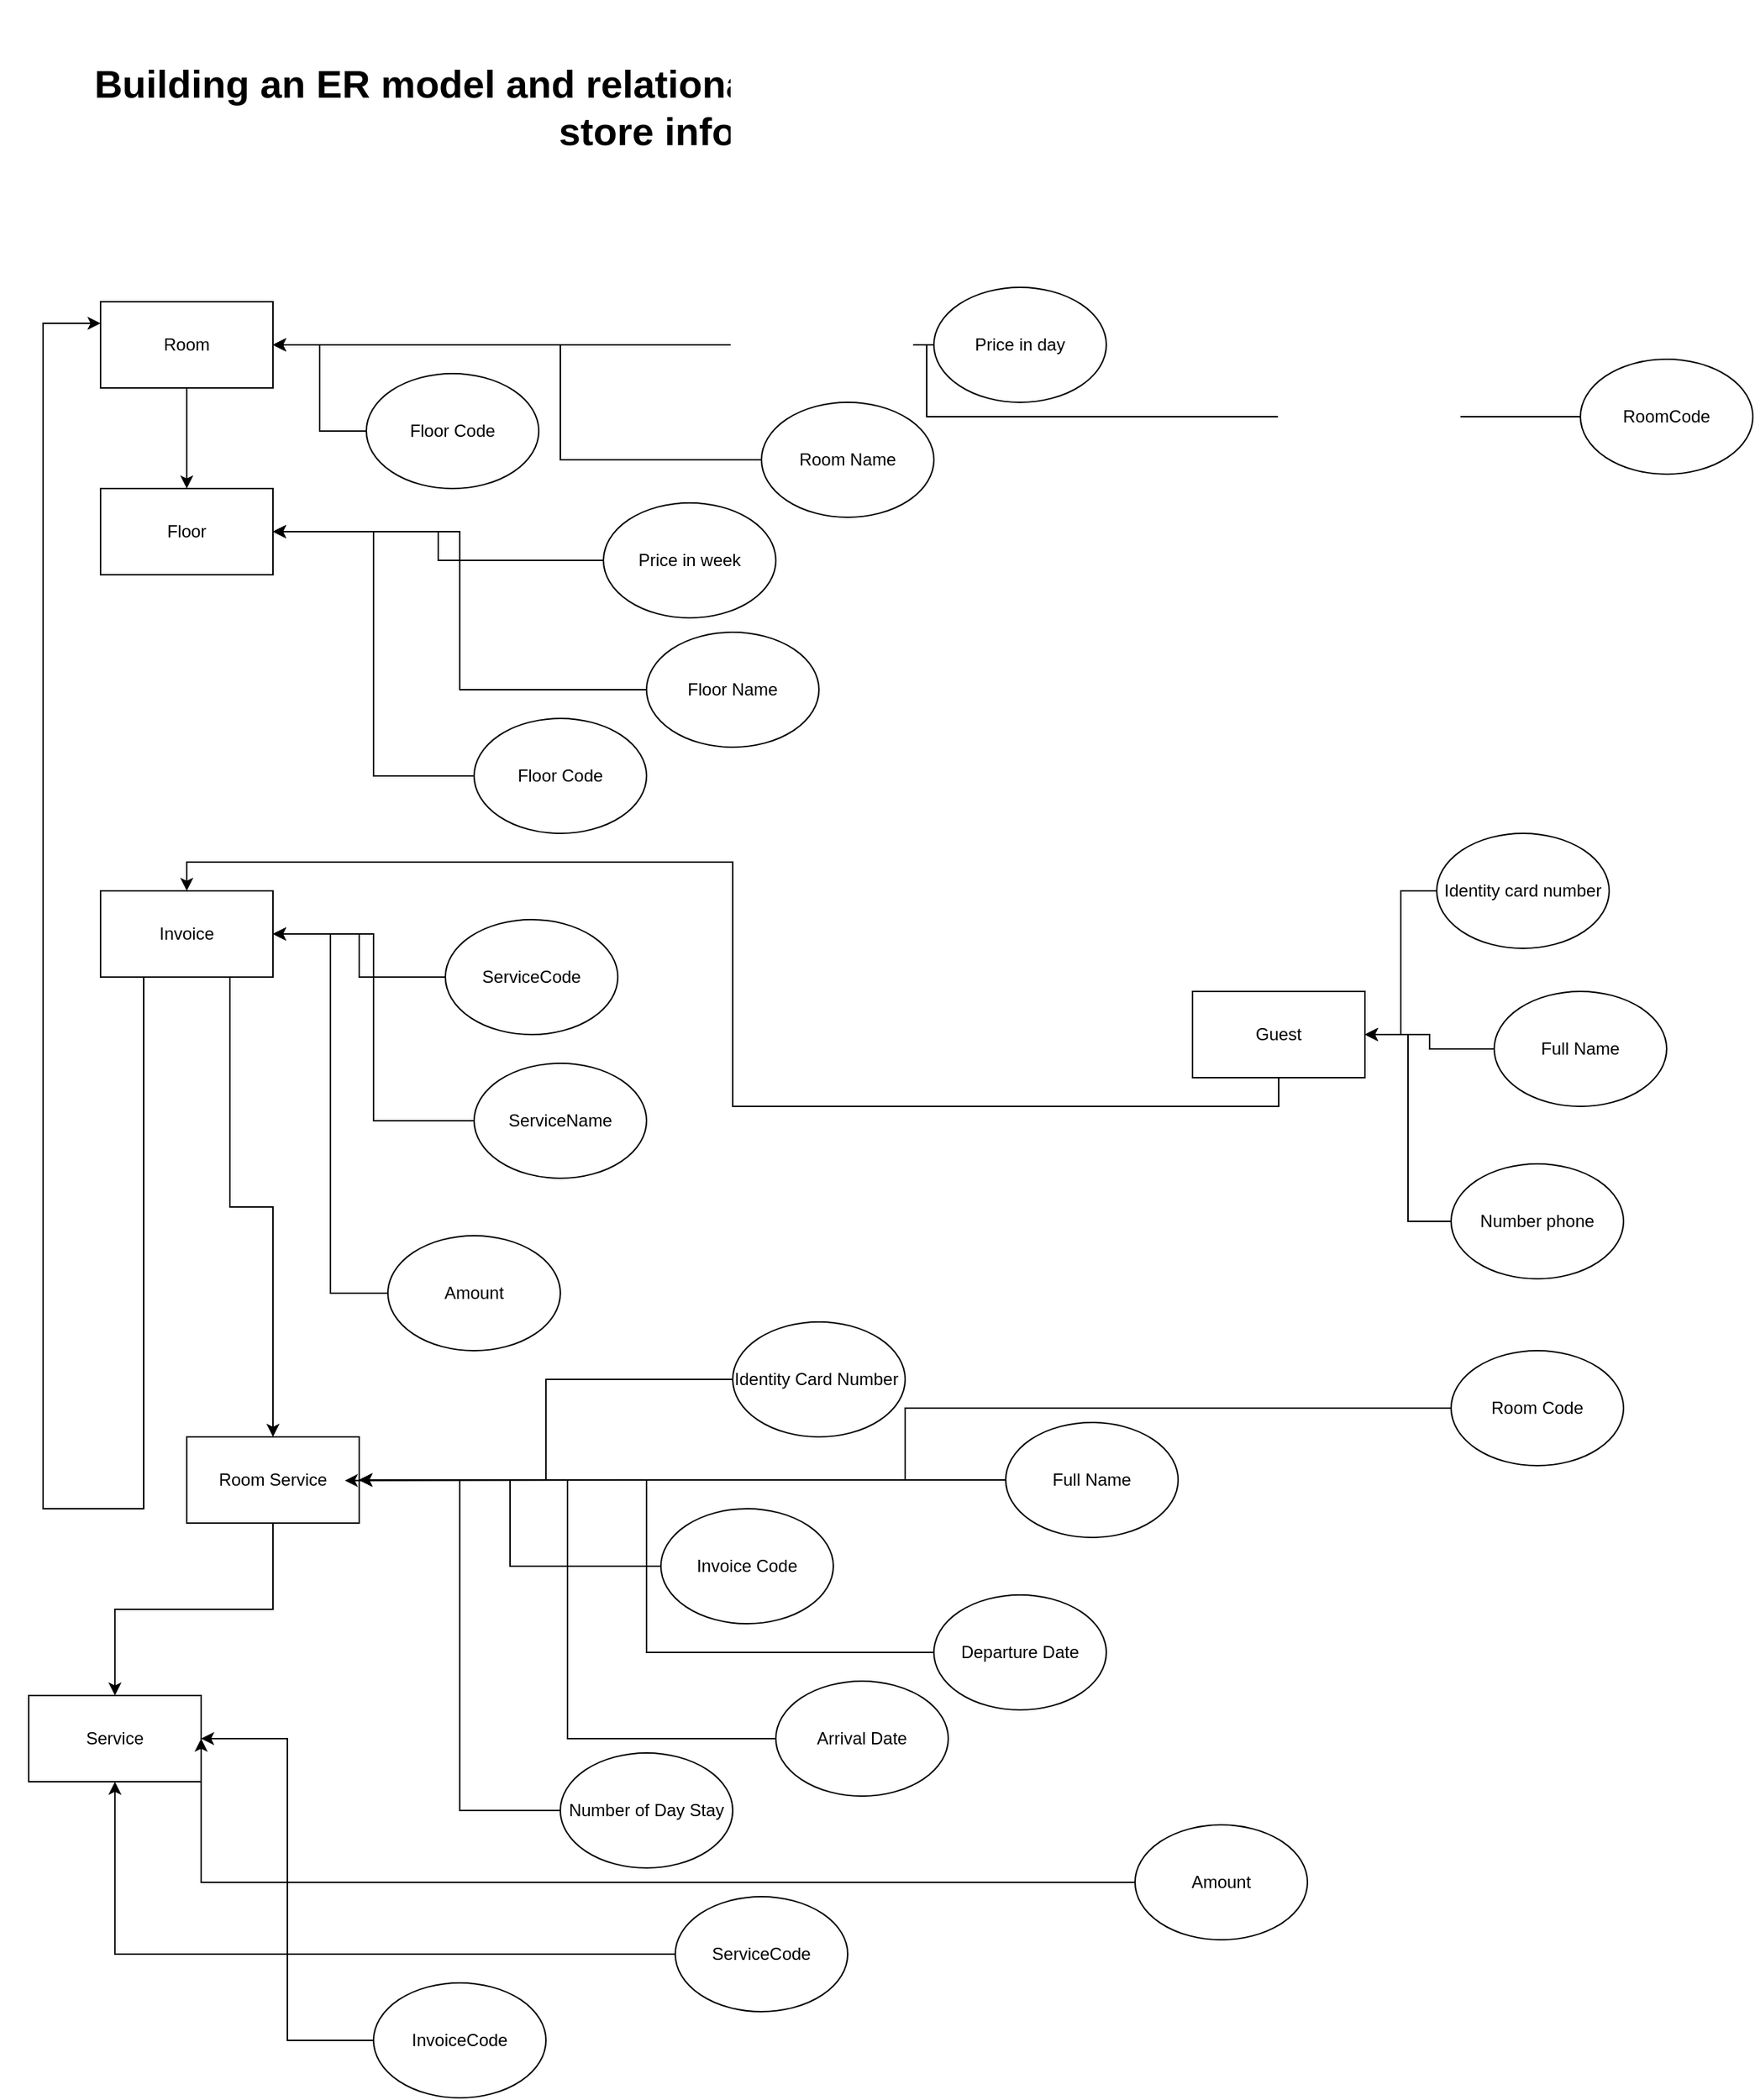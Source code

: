 <mxfile version="24.6.4" type="device">
  <diagram name="Page-1" id="uF7MRl9kktcTlbCIKrxW">
    <mxGraphModel dx="2100" dy="2342" grid="1" gridSize="10" guides="1" tooltips="1" connect="1" arrows="1" fold="1" page="1" pageScale="1" pageWidth="850" pageHeight="1100" math="0" shadow="0">
      <root>
        <mxCell id="0" />
        <mxCell id="1" parent="0" />
        <mxCell id="CoDhNpn2z_PDMj0RKJk9-30" style="edgeStyle=orthogonalEdgeStyle;rounded=0;orthogonalLoop=1;jettySize=auto;html=1;exitX=0.5;exitY=1;exitDx=0;exitDy=0;" edge="1" parent="1" source="CoDhNpn2z_PDMj0RKJk9-1" target="CoDhNpn2z_PDMj0RKJk9-2">
          <mxGeometry relative="1" as="geometry" />
        </mxCell>
        <mxCell id="CoDhNpn2z_PDMj0RKJk9-1" value="Room" style="rounded=0;whiteSpace=wrap;html=1;" vertex="1" parent="1">
          <mxGeometry x="120" y="60" width="120" height="60" as="geometry" />
        </mxCell>
        <mxCell id="CoDhNpn2z_PDMj0RKJk9-2" value="Floor" style="rounded=0;whiteSpace=wrap;html=1;" vertex="1" parent="1">
          <mxGeometry x="120" y="190" width="120" height="60" as="geometry" />
        </mxCell>
        <mxCell id="CoDhNpn2z_PDMj0RKJk9-31" style="edgeStyle=orthogonalEdgeStyle;rounded=0;orthogonalLoop=1;jettySize=auto;html=1;exitX=0.5;exitY=1;exitDx=0;exitDy=0;entryX=0.5;entryY=0;entryDx=0;entryDy=0;" edge="1" parent="1" source="CoDhNpn2z_PDMj0RKJk9-3" target="CoDhNpn2z_PDMj0RKJk9-5">
          <mxGeometry relative="1" as="geometry" />
        </mxCell>
        <mxCell id="CoDhNpn2z_PDMj0RKJk9-3" value="Guest" style="rounded=0;whiteSpace=wrap;html=1;" vertex="1" parent="1">
          <mxGeometry x="880" y="540" width="120" height="60" as="geometry" />
        </mxCell>
        <mxCell id="CoDhNpn2z_PDMj0RKJk9-4" value="Service" style="rounded=0;whiteSpace=wrap;html=1;" vertex="1" parent="1">
          <mxGeometry x="70" y="1030" width="120" height="60" as="geometry" />
        </mxCell>
        <mxCell id="CoDhNpn2z_PDMj0RKJk9-60" style="edgeStyle=orthogonalEdgeStyle;rounded=0;orthogonalLoop=1;jettySize=auto;html=1;exitX=0.5;exitY=1;exitDx=0;exitDy=0;entryX=0;entryY=0.25;entryDx=0;entryDy=0;" edge="1" parent="1" source="CoDhNpn2z_PDMj0RKJk9-5" target="CoDhNpn2z_PDMj0RKJk9-1">
          <mxGeometry relative="1" as="geometry">
            <Array as="points">
              <mxPoint x="150" y="900" />
              <mxPoint x="80" y="900" />
              <mxPoint x="80" y="75" />
            </Array>
          </mxGeometry>
        </mxCell>
        <mxCell id="CoDhNpn2z_PDMj0RKJk9-63" style="edgeStyle=orthogonalEdgeStyle;rounded=0;orthogonalLoop=1;jettySize=auto;html=1;exitX=0.75;exitY=1;exitDx=0;exitDy=0;entryX=0.5;entryY=0;entryDx=0;entryDy=0;" edge="1" parent="1" source="CoDhNpn2z_PDMj0RKJk9-5" target="CoDhNpn2z_PDMj0RKJk9-6">
          <mxGeometry relative="1" as="geometry" />
        </mxCell>
        <mxCell id="CoDhNpn2z_PDMj0RKJk9-5" value="Invoice" style="rounded=0;whiteSpace=wrap;html=1;" vertex="1" parent="1">
          <mxGeometry x="120" y="470" width="120" height="60" as="geometry" />
        </mxCell>
        <mxCell id="CoDhNpn2z_PDMj0RKJk9-64" style="edgeStyle=orthogonalEdgeStyle;rounded=0;orthogonalLoop=1;jettySize=auto;html=1;exitX=0.5;exitY=1;exitDx=0;exitDy=0;entryX=0.5;entryY=0;entryDx=0;entryDy=0;" edge="1" parent="1" source="CoDhNpn2z_PDMj0RKJk9-6" target="CoDhNpn2z_PDMj0RKJk9-4">
          <mxGeometry relative="1" as="geometry" />
        </mxCell>
        <mxCell id="CoDhNpn2z_PDMj0RKJk9-6" value="Room Service" style="rounded=0;whiteSpace=wrap;html=1;" vertex="1" parent="1">
          <mxGeometry x="180" y="850" width="120" height="60" as="geometry" />
        </mxCell>
        <mxCell id="CoDhNpn2z_PDMj0RKJk9-38" style="edgeStyle=orthogonalEdgeStyle;rounded=0;orthogonalLoop=1;jettySize=auto;html=1;exitX=0;exitY=0.5;exitDx=0;exitDy=0;entryX=1;entryY=0.5;entryDx=0;entryDy=0;" edge="1" parent="1" source="CoDhNpn2z_PDMj0RKJk9-7" target="CoDhNpn2z_PDMj0RKJk9-2">
          <mxGeometry relative="1" as="geometry" />
        </mxCell>
        <mxCell id="CoDhNpn2z_PDMj0RKJk9-7" value="Floor Code" style="ellipse;whiteSpace=wrap;html=1;" vertex="1" parent="1">
          <mxGeometry x="380" y="350" width="120" height="80" as="geometry" />
        </mxCell>
        <mxCell id="CoDhNpn2z_PDMj0RKJk9-37" style="edgeStyle=orthogonalEdgeStyle;rounded=0;orthogonalLoop=1;jettySize=auto;html=1;exitX=0;exitY=0.5;exitDx=0;exitDy=0;entryX=1;entryY=0.5;entryDx=0;entryDy=0;" edge="1" parent="1" source="CoDhNpn2z_PDMj0RKJk9-8" target="CoDhNpn2z_PDMj0RKJk9-2">
          <mxGeometry relative="1" as="geometry" />
        </mxCell>
        <mxCell id="CoDhNpn2z_PDMj0RKJk9-8" value="Price in week" style="ellipse;whiteSpace=wrap;html=1;" vertex="1" parent="1">
          <mxGeometry x="470" y="200" width="120" height="80" as="geometry" />
        </mxCell>
        <mxCell id="CoDhNpn2z_PDMj0RKJk9-34" style="edgeStyle=orthogonalEdgeStyle;rounded=0;orthogonalLoop=1;jettySize=auto;html=1;exitX=0;exitY=0.5;exitDx=0;exitDy=0;" edge="1" parent="1" source="CoDhNpn2z_PDMj0RKJk9-9">
          <mxGeometry relative="1" as="geometry">
            <mxPoint x="240" y="90" as="targetPoint" />
          </mxGeometry>
        </mxCell>
        <mxCell id="CoDhNpn2z_PDMj0RKJk9-9" value="Price in day" style="ellipse;whiteSpace=wrap;html=1;" vertex="1" parent="1">
          <mxGeometry x="700" y="50" width="120" height="80" as="geometry" />
        </mxCell>
        <mxCell id="CoDhNpn2z_PDMj0RKJk9-33" style="edgeStyle=orthogonalEdgeStyle;rounded=0;orthogonalLoop=1;jettySize=auto;html=1;exitX=0;exitY=0.5;exitDx=0;exitDy=0;entryX=1;entryY=0.5;entryDx=0;entryDy=0;" edge="1" parent="1" source="CoDhNpn2z_PDMj0RKJk9-10" target="CoDhNpn2z_PDMj0RKJk9-1">
          <mxGeometry relative="1" as="geometry" />
        </mxCell>
        <mxCell id="CoDhNpn2z_PDMj0RKJk9-10" value="Floor Code" style="ellipse;whiteSpace=wrap;html=1;" vertex="1" parent="1">
          <mxGeometry x="305" y="110" width="120" height="80" as="geometry" />
        </mxCell>
        <mxCell id="CoDhNpn2z_PDMj0RKJk9-35" style="edgeStyle=orthogonalEdgeStyle;rounded=0;orthogonalLoop=1;jettySize=auto;html=1;exitX=0;exitY=0.5;exitDx=0;exitDy=0;entryX=1;entryY=0.5;entryDx=0;entryDy=0;" edge="1" parent="1" source="CoDhNpn2z_PDMj0RKJk9-11" target="CoDhNpn2z_PDMj0RKJk9-1">
          <mxGeometry relative="1" as="geometry">
            <Array as="points">
              <mxPoint x="440" y="170" />
              <mxPoint x="440" y="90" />
            </Array>
          </mxGeometry>
        </mxCell>
        <mxCell id="CoDhNpn2z_PDMj0RKJk9-11" value="Room Name" style="ellipse;whiteSpace=wrap;html=1;" vertex="1" parent="1">
          <mxGeometry x="580" y="130" width="120" height="80" as="geometry" />
        </mxCell>
        <mxCell id="CoDhNpn2z_PDMj0RKJk9-36" style="edgeStyle=orthogonalEdgeStyle;rounded=0;orthogonalLoop=1;jettySize=auto;html=1;exitX=0;exitY=0.5;exitDx=0;exitDy=0;entryX=1;entryY=0.5;entryDx=0;entryDy=0;" edge="1" parent="1" source="CoDhNpn2z_PDMj0RKJk9-12" target="CoDhNpn2z_PDMj0RKJk9-1">
          <mxGeometry relative="1" as="geometry" />
        </mxCell>
        <mxCell id="CoDhNpn2z_PDMj0RKJk9-12" value="RoomCode" style="ellipse;whiteSpace=wrap;html=1;" vertex="1" parent="1">
          <mxGeometry x="1150" y="100" width="120" height="80" as="geometry" />
        </mxCell>
        <mxCell id="CoDhNpn2z_PDMj0RKJk9-41" style="edgeStyle=orthogonalEdgeStyle;rounded=0;orthogonalLoop=1;jettySize=auto;html=1;exitX=0;exitY=0.5;exitDx=0;exitDy=0;entryX=1;entryY=0.5;entryDx=0;entryDy=0;" edge="1" parent="1" source="CoDhNpn2z_PDMj0RKJk9-13" target="CoDhNpn2z_PDMj0RKJk9-3">
          <mxGeometry relative="1" as="geometry" />
        </mxCell>
        <mxCell id="CoDhNpn2z_PDMj0RKJk9-13" value="Identity card number" style="ellipse;whiteSpace=wrap;html=1;" vertex="1" parent="1">
          <mxGeometry x="1050" y="430" width="120" height="80" as="geometry" />
        </mxCell>
        <mxCell id="CoDhNpn2z_PDMj0RKJk9-39" style="edgeStyle=orthogonalEdgeStyle;rounded=0;orthogonalLoop=1;jettySize=auto;html=1;exitX=0;exitY=0.5;exitDx=0;exitDy=0;entryX=1;entryY=0.5;entryDx=0;entryDy=0;" edge="1" parent="1" source="CoDhNpn2z_PDMj0RKJk9-14" target="CoDhNpn2z_PDMj0RKJk9-2">
          <mxGeometry relative="1" as="geometry" />
        </mxCell>
        <mxCell id="CoDhNpn2z_PDMj0RKJk9-14" value="Floor Name" style="ellipse;whiteSpace=wrap;html=1;" vertex="1" parent="1">
          <mxGeometry x="500" y="290" width="120" height="80" as="geometry" />
        </mxCell>
        <mxCell id="CoDhNpn2z_PDMj0RKJk9-45" style="edgeStyle=orthogonalEdgeStyle;rounded=0;orthogonalLoop=1;jettySize=auto;html=1;exitX=0;exitY=0.5;exitDx=0;exitDy=0;entryX=1;entryY=0.5;entryDx=0;entryDy=0;" edge="1" parent="1" source="CoDhNpn2z_PDMj0RKJk9-15" target="CoDhNpn2z_PDMj0RKJk9-5">
          <mxGeometry relative="1" as="geometry" />
        </mxCell>
        <mxCell id="CoDhNpn2z_PDMj0RKJk9-15" value="ServiceCode" style="ellipse;whiteSpace=wrap;html=1;" vertex="1" parent="1">
          <mxGeometry x="360" y="490" width="120" height="80" as="geometry" />
        </mxCell>
        <mxCell id="CoDhNpn2z_PDMj0RKJk9-43" style="edgeStyle=orthogonalEdgeStyle;rounded=0;orthogonalLoop=1;jettySize=auto;html=1;entryX=1;entryY=0.5;entryDx=0;entryDy=0;" edge="1" parent="1" source="CoDhNpn2z_PDMj0RKJk9-16" target="CoDhNpn2z_PDMj0RKJk9-3">
          <mxGeometry relative="1" as="geometry" />
        </mxCell>
        <mxCell id="CoDhNpn2z_PDMj0RKJk9-16" value="Number phone" style="ellipse;whiteSpace=wrap;html=1;" vertex="1" parent="1">
          <mxGeometry x="1060" y="660" width="120" height="80" as="geometry" />
        </mxCell>
        <mxCell id="CoDhNpn2z_PDMj0RKJk9-42" style="edgeStyle=orthogonalEdgeStyle;rounded=0;orthogonalLoop=1;jettySize=auto;html=1;exitX=0;exitY=0.5;exitDx=0;exitDy=0;entryX=1;entryY=0.5;entryDx=0;entryDy=0;" edge="1" parent="1" source="CoDhNpn2z_PDMj0RKJk9-17" target="CoDhNpn2z_PDMj0RKJk9-3">
          <mxGeometry relative="1" as="geometry" />
        </mxCell>
        <mxCell id="CoDhNpn2z_PDMj0RKJk9-17" value="Full Name" style="ellipse;whiteSpace=wrap;html=1;" vertex="1" parent="1">
          <mxGeometry x="1090" y="540" width="120" height="80" as="geometry" />
        </mxCell>
        <mxCell id="CoDhNpn2z_PDMj0RKJk9-50" style="edgeStyle=orthogonalEdgeStyle;rounded=0;orthogonalLoop=1;jettySize=auto;html=1;exitX=0;exitY=0.5;exitDx=0;exitDy=0;entryX=1;entryY=0.5;entryDx=0;entryDy=0;" edge="1" parent="1" source="CoDhNpn2z_PDMj0RKJk9-18" target="CoDhNpn2z_PDMj0RKJk9-6">
          <mxGeometry relative="1" as="geometry" />
        </mxCell>
        <mxCell id="CoDhNpn2z_PDMj0RKJk9-18" value="Invoice Code" style="ellipse;whiteSpace=wrap;html=1;" vertex="1" parent="1">
          <mxGeometry x="510" y="900" width="120" height="80" as="geometry" />
        </mxCell>
        <mxCell id="CoDhNpn2z_PDMj0RKJk9-49" style="edgeStyle=orthogonalEdgeStyle;rounded=0;orthogonalLoop=1;jettySize=auto;html=1;exitX=0;exitY=0.5;exitDx=0;exitDy=0;entryX=1;entryY=0.5;entryDx=0;entryDy=0;" edge="1" parent="1" source="CoDhNpn2z_PDMj0RKJk9-19" target="CoDhNpn2z_PDMj0RKJk9-5">
          <mxGeometry relative="1" as="geometry" />
        </mxCell>
        <mxCell id="CoDhNpn2z_PDMj0RKJk9-19" value="Amount" style="ellipse;whiteSpace=wrap;html=1;" vertex="1" parent="1">
          <mxGeometry x="320" y="710" width="120" height="80" as="geometry" />
        </mxCell>
        <mxCell id="CoDhNpn2z_PDMj0RKJk9-48" style="edgeStyle=orthogonalEdgeStyle;rounded=0;orthogonalLoop=1;jettySize=auto;html=1;exitX=0;exitY=0.5;exitDx=0;exitDy=0;entryX=1;entryY=0.5;entryDx=0;entryDy=0;" edge="1" parent="1" source="CoDhNpn2z_PDMj0RKJk9-20" target="CoDhNpn2z_PDMj0RKJk9-5">
          <mxGeometry relative="1" as="geometry">
            <mxPoint x="210" y="850" as="targetPoint" />
          </mxGeometry>
        </mxCell>
        <mxCell id="CoDhNpn2z_PDMj0RKJk9-20" value="ServiceName" style="ellipse;whiteSpace=wrap;html=1;" vertex="1" parent="1">
          <mxGeometry x="380" y="590" width="120" height="80" as="geometry" />
        </mxCell>
        <mxCell id="CoDhNpn2z_PDMj0RKJk9-54" style="edgeStyle=orthogonalEdgeStyle;rounded=0;orthogonalLoop=1;jettySize=auto;html=1;exitX=0;exitY=0.5;exitDx=0;exitDy=0;entryX=1;entryY=0.5;entryDx=0;entryDy=0;" edge="1" parent="1" source="CoDhNpn2z_PDMj0RKJk9-21" target="CoDhNpn2z_PDMj0RKJk9-6">
          <mxGeometry relative="1" as="geometry" />
        </mxCell>
        <mxCell id="CoDhNpn2z_PDMj0RKJk9-21" value="Number of Day Stay" style="ellipse;whiteSpace=wrap;html=1;" vertex="1" parent="1">
          <mxGeometry x="440" y="1070" width="120" height="80" as="geometry" />
        </mxCell>
        <mxCell id="CoDhNpn2z_PDMj0RKJk9-72" style="edgeStyle=orthogonalEdgeStyle;rounded=0;orthogonalLoop=1;jettySize=auto;html=1;entryX=1;entryY=0.5;entryDx=0;entryDy=0;" edge="1" parent="1" source="CoDhNpn2z_PDMj0RKJk9-22" target="CoDhNpn2z_PDMj0RKJk9-6">
          <mxGeometry relative="1" as="geometry" />
        </mxCell>
        <mxCell id="CoDhNpn2z_PDMj0RKJk9-22" value="Room Code" style="ellipse;whiteSpace=wrap;html=1;" vertex="1" parent="1">
          <mxGeometry x="1060" y="790" width="120" height="80" as="geometry" />
        </mxCell>
        <mxCell id="CoDhNpn2z_PDMj0RKJk9-68" style="edgeStyle=orthogonalEdgeStyle;rounded=0;orthogonalLoop=1;jettySize=auto;html=1;exitX=0;exitY=0.5;exitDx=0;exitDy=0;" edge="1" parent="1" source="CoDhNpn2z_PDMj0RKJk9-23">
          <mxGeometry relative="1" as="geometry">
            <mxPoint x="290" y="880.385" as="targetPoint" />
          </mxGeometry>
        </mxCell>
        <mxCell id="CoDhNpn2z_PDMj0RKJk9-23" value="Full Name" style="ellipse;whiteSpace=wrap;html=1;" vertex="1" parent="1">
          <mxGeometry x="750" y="840" width="120" height="80" as="geometry" />
        </mxCell>
        <mxCell id="CoDhNpn2z_PDMj0RKJk9-67" style="edgeStyle=orthogonalEdgeStyle;rounded=0;orthogonalLoop=1;jettySize=auto;html=1;exitX=0;exitY=0.5;exitDx=0;exitDy=0;entryX=1;entryY=0.5;entryDx=0;entryDy=0;" edge="1" parent="1" source="CoDhNpn2z_PDMj0RKJk9-24" target="CoDhNpn2z_PDMj0RKJk9-6">
          <mxGeometry relative="1" as="geometry" />
        </mxCell>
        <mxCell id="CoDhNpn2z_PDMj0RKJk9-24" value="Identity Card Number&amp;nbsp;" style="ellipse;whiteSpace=wrap;html=1;" vertex="1" parent="1">
          <mxGeometry x="560" y="770" width="120" height="80" as="geometry" />
        </mxCell>
        <mxCell id="CoDhNpn2z_PDMj0RKJk9-69" style="edgeStyle=orthogonalEdgeStyle;rounded=0;orthogonalLoop=1;jettySize=auto;html=1;exitX=0;exitY=0.5;exitDx=0;exitDy=0;entryX=1;entryY=0.5;entryDx=0;entryDy=0;" edge="1" parent="1" source="CoDhNpn2z_PDMj0RKJk9-25" target="CoDhNpn2z_PDMj0RKJk9-6">
          <mxGeometry relative="1" as="geometry" />
        </mxCell>
        <mxCell id="CoDhNpn2z_PDMj0RKJk9-25" value="Departure Date" style="ellipse;whiteSpace=wrap;html=1;" vertex="1" parent="1">
          <mxGeometry x="700" y="960" width="120" height="80" as="geometry" />
        </mxCell>
        <mxCell id="CoDhNpn2z_PDMj0RKJk9-71" style="edgeStyle=orthogonalEdgeStyle;rounded=0;orthogonalLoop=1;jettySize=auto;html=1;exitX=0;exitY=0.5;exitDx=0;exitDy=0;entryX=1;entryY=0.5;entryDx=0;entryDy=0;" edge="1" parent="1" source="CoDhNpn2z_PDMj0RKJk9-26" target="CoDhNpn2z_PDMj0RKJk9-6">
          <mxGeometry relative="1" as="geometry" />
        </mxCell>
        <mxCell id="CoDhNpn2z_PDMj0RKJk9-26" value="Arrival Date" style="ellipse;whiteSpace=wrap;html=1;" vertex="1" parent="1">
          <mxGeometry x="590" y="1020" width="120" height="80" as="geometry" />
        </mxCell>
        <mxCell id="CoDhNpn2z_PDMj0RKJk9-58" style="edgeStyle=orthogonalEdgeStyle;rounded=0;orthogonalLoop=1;jettySize=auto;html=1;exitX=0;exitY=0.5;exitDx=0;exitDy=0;" edge="1" parent="1" source="CoDhNpn2z_PDMj0RKJk9-27" target="CoDhNpn2z_PDMj0RKJk9-4">
          <mxGeometry relative="1" as="geometry" />
        </mxCell>
        <mxCell id="CoDhNpn2z_PDMj0RKJk9-27" value="ServiceCode " style="ellipse;whiteSpace=wrap;html=1;" vertex="1" parent="1">
          <mxGeometry x="520" y="1170" width="120" height="80" as="geometry" />
        </mxCell>
        <mxCell id="CoDhNpn2z_PDMj0RKJk9-57" style="edgeStyle=orthogonalEdgeStyle;rounded=0;orthogonalLoop=1;jettySize=auto;html=1;exitX=0;exitY=0.5;exitDx=0;exitDy=0;entryX=1;entryY=0.5;entryDx=0;entryDy=0;" edge="1" parent="1" source="CoDhNpn2z_PDMj0RKJk9-28" target="CoDhNpn2z_PDMj0RKJk9-4">
          <mxGeometry relative="1" as="geometry" />
        </mxCell>
        <mxCell id="CoDhNpn2z_PDMj0RKJk9-28" value="InvoiceCode" style="ellipse;whiteSpace=wrap;html=1;" vertex="1" parent="1">
          <mxGeometry x="310" y="1230" width="120" height="80" as="geometry" />
        </mxCell>
        <mxCell id="CoDhNpn2z_PDMj0RKJk9-76" style="edgeStyle=orthogonalEdgeStyle;rounded=0;orthogonalLoop=1;jettySize=auto;html=1;exitX=0;exitY=0.5;exitDx=0;exitDy=0;entryX=1;entryY=0.5;entryDx=0;entryDy=0;" edge="1" parent="1" source="CoDhNpn2z_PDMj0RKJk9-29" target="CoDhNpn2z_PDMj0RKJk9-4">
          <mxGeometry relative="1" as="geometry">
            <Array as="points">
              <mxPoint x="190" y="1160" />
            </Array>
          </mxGeometry>
        </mxCell>
        <mxCell id="CoDhNpn2z_PDMj0RKJk9-29" value="Amount" style="ellipse;whiteSpace=wrap;html=1;" vertex="1" parent="1">
          <mxGeometry x="840" y="1120" width="120" height="80" as="geometry" />
        </mxCell>
        <mxCell id="CoDhNpn2z_PDMj0RKJk9-65" value="&lt;b style=&quot;font-size: 27px;&quot;&gt;&lt;span style=&quot;font-size: 27px; line-height: 115%;&quot;&gt;Building an ER model and relational data model for 1 hotel needs to&lt;br style=&quot;font-size: 27px;&quot;&gt;store information&lt;/span&gt;&lt;/b&gt;" style="text;html=1;align=center;verticalAlign=middle;whiteSpace=wrap;rounded=0;fontSize=27;" vertex="1" parent="1">
          <mxGeometry x="50" y="-150" width="1000" height="150" as="geometry" />
        </mxCell>
      </root>
    </mxGraphModel>
  </diagram>
</mxfile>
